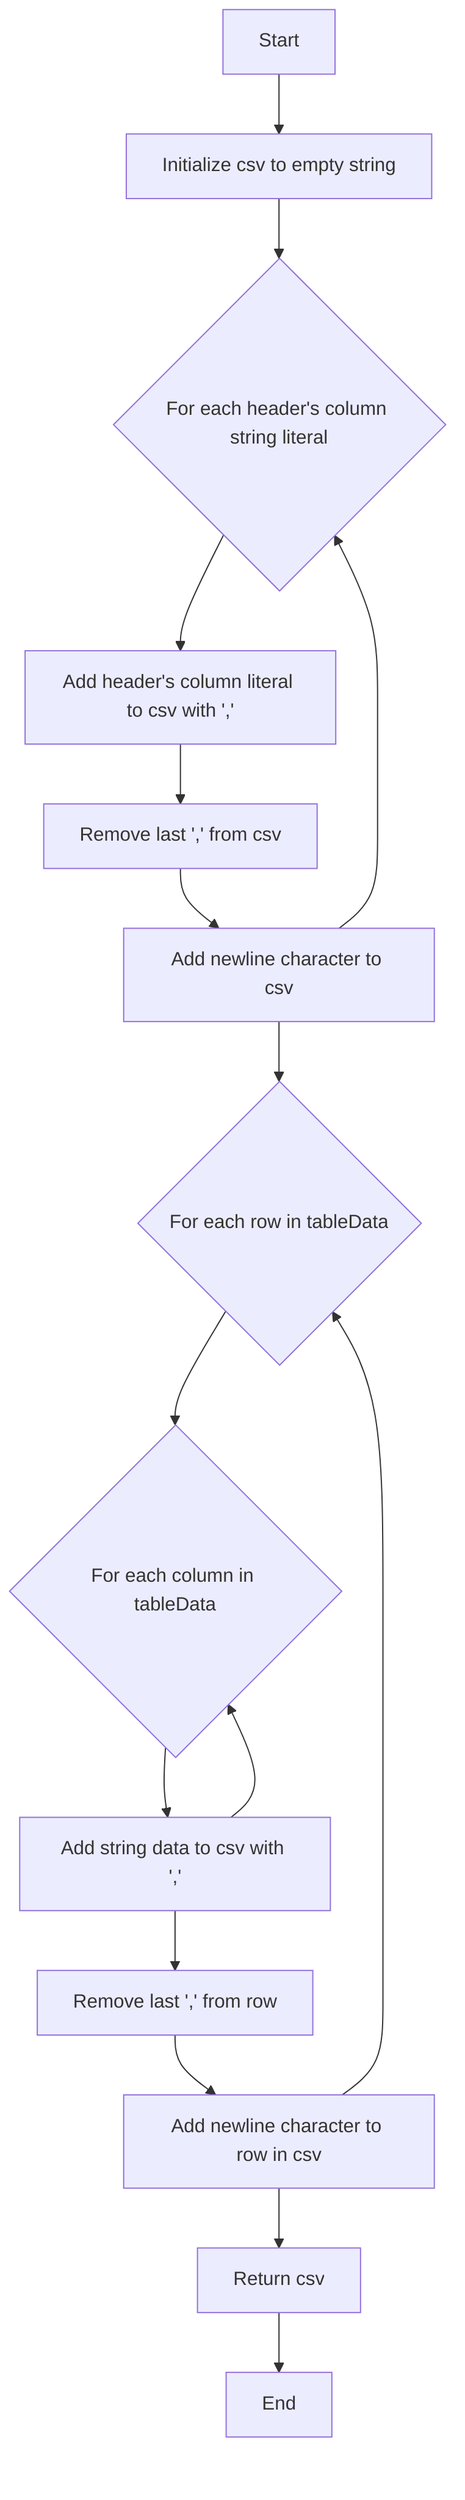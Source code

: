 flowchart TD
    A[Start] --> B[Initialize csv to empty string]
    B --> C{For each header's column string literal}
    C --> D[Add header's column literal to csv with ',']
    D --> E[Remove last ',' from csv]
    E --> F[Add newline character to csv]
    F --> C
    F --> G{For each row in tableData}
    G --> H{For each column in tableData}
    H --> I[Add string data to csv with ',']
    I --> H
    I --> J[Remove last ',' from row]
    J --> K[Add newline character to row in csv]
    K --> G
    K --> L[Return csv]
    L --> M[End]